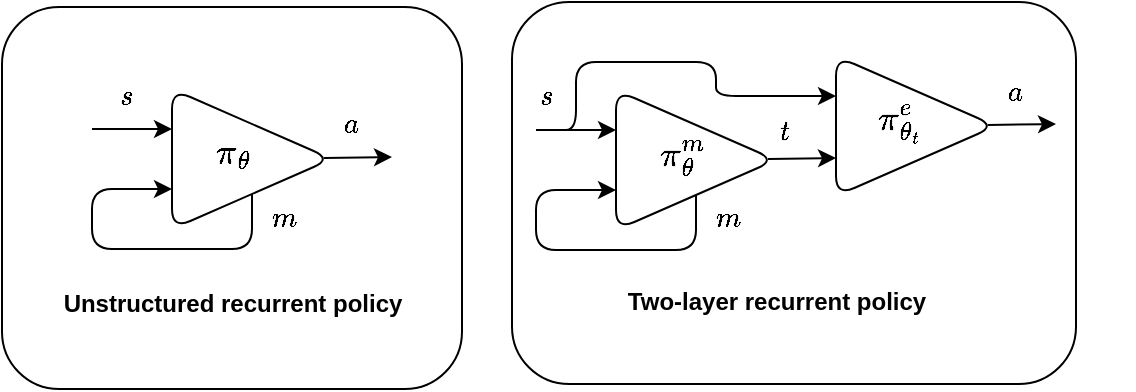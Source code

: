<mxfile version="12.2.9" type="device" pages="1"><diagram id="OFqrmYoHKasqao0uPeEz" name="Page-1"><mxGraphModel dx="1357" dy="898" grid="1" gridSize="10" guides="1" tooltips="1" connect="1" arrows="1" fold="1" page="1" pageScale="1" pageWidth="850" pageHeight="1100" math="1" shadow="0"><root><mxCell id="0"/><mxCell id="1" parent="0"/><mxCell id="70D0U9IlVLP0FPA6uYjG-4" value="" style="rounded=1;whiteSpace=wrap;html=1;" vertex="1" parent="1"><mxGeometry x="430" y="229" width="282" height="191" as="geometry"/></mxCell><mxCell id="70D0U9IlVLP0FPA6uYjG-3" value="" style="rounded=1;whiteSpace=wrap;html=1;" vertex="1" parent="1"><mxGeometry x="175" y="231.5" width="230" height="191" as="geometry"/></mxCell><mxCell id="zJ52F3oZXBLWQMyNChmm-1" value="" style="triangle;whiteSpace=wrap;html=1;rounded=1;" parent="1" vertex="1"><mxGeometry x="260" y="272.5" width="80" height="70" as="geometry"/></mxCell><mxCell id="zJ52F3oZXBLWQMyNChmm-2" value="&lt;font style=&quot;font-size: 15px&quot;&gt;`\pi_{\theta}`&lt;/font&gt;" style="text;html=1;resizable=0;points=[];autosize=1;align=left;verticalAlign=top;spacingTop=-4;" parent="1" vertex="1"><mxGeometry x="280" y="292.5" width="100" height="20" as="geometry"/></mxCell><mxCell id="zJ52F3oZXBLWQMyNChmm-3" value="" style="endArrow=classic;html=1;" parent="1" edge="1"><mxGeometry width="50" height="50" relative="1" as="geometry"><mxPoint x="220" y="292.5" as="sourcePoint"/><mxPoint x="260" y="292.5" as="targetPoint"/><Array as="points"/></mxGeometry></mxCell><mxCell id="zJ52F3oZXBLWQMyNChmm-4" value="" style="endArrow=classic;html=1;exitX=0.5;exitY=1;exitDx=0;exitDy=0;rounded=1;" parent="1" source="zJ52F3oZXBLWQMyNChmm-1" edge="1"><mxGeometry width="50" height="50" relative="1" as="geometry"><mxPoint x="290" y="362.5" as="sourcePoint"/><mxPoint x="260" y="322.5" as="targetPoint"/><Array as="points"><mxPoint x="300" y="352.5"/><mxPoint x="220" y="352.5"/><mxPoint x="220" y="322.5"/></Array></mxGeometry></mxCell><mxCell id="zJ52F3oZXBLWQMyNChmm-5" value="`s`" style="text;html=1;resizable=0;points=[];autosize=1;align=left;verticalAlign=top;spacingTop=-4;" parent="1" vertex="1"><mxGeometry x="232" y="266" width="30" height="20" as="geometry"/></mxCell><mxCell id="zJ52F3oZXBLWQMyNChmm-6" value="`a`" style="text;html=1;resizable=0;points=[];autosize=1;align=left;verticalAlign=top;spacingTop=-4;" parent="1" vertex="1"><mxGeometry x="344" y="280" width="30" height="20" as="geometry"/></mxCell><mxCell id="zJ52F3oZXBLWQMyNChmm-8" value="`m`" style="text;html=1;resizable=0;points=[];autosize=1;align=left;verticalAlign=top;spacingTop=-4;" parent="1" vertex="1"><mxGeometry x="308" y="326.5" width="30" height="20" as="geometry"/></mxCell><mxCell id="zJ52F3oZXBLWQMyNChmm-9" value="" style="endArrow=classic;html=1;" parent="1" edge="1"><mxGeometry width="50" height="50" relative="1" as="geometry"><mxPoint x="336" y="307" as="sourcePoint"/><mxPoint x="370" y="306.5" as="targetPoint"/><Array as="points"/></mxGeometry></mxCell><mxCell id="zJ52F3oZXBLWQMyNChmm-10" value="" style="triangle;whiteSpace=wrap;html=1;rounded=1;" parent="1" vertex="1"><mxGeometry x="592" y="256" width="80" height="70" as="geometry"/></mxCell><mxCell id="zJ52F3oZXBLWQMyNChmm-11" value="&lt;font style=&quot;font-size: 15px&quot;&gt;`\pi_{\theta_t}^e`&lt;/font&gt;" style="text;html=1;resizable=0;points=[];autosize=1;align=left;verticalAlign=top;spacingTop=-4;" parent="1" vertex="1"><mxGeometry x="611" y="276" width="130" height="20" as="geometry"/></mxCell><mxCell id="zJ52F3oZXBLWQMyNChmm-12" value="" style="endArrow=classic;html=1;" parent="1" edge="1"><mxGeometry width="50" height="50" relative="1" as="geometry"><mxPoint x="452" y="293" as="sourcePoint"/><mxPoint x="592" y="276" as="targetPoint"/><Array as="points"><mxPoint x="462" y="293"/><mxPoint x="462" y="259"/><mxPoint x="532" y="259"/><mxPoint x="532" y="276"/></Array></mxGeometry></mxCell><mxCell id="zJ52F3oZXBLWQMyNChmm-15" value="`a`" style="text;html=1;resizable=0;points=[];autosize=1;align=left;verticalAlign=top;spacingTop=-4;" parent="1" vertex="1"><mxGeometry x="676" y="263.5" width="30" height="20" as="geometry"/></mxCell><mxCell id="zJ52F3oZXBLWQMyNChmm-17" value="" style="endArrow=classic;html=1;" parent="1" edge="1"><mxGeometry width="50" height="50" relative="1" as="geometry"><mxPoint x="668" y="290.5" as="sourcePoint"/><mxPoint x="702" y="290.0" as="targetPoint"/><Array as="points"/></mxGeometry></mxCell><mxCell id="zJ52F3oZXBLWQMyNChmm-25" value="" style="triangle;whiteSpace=wrap;html=1;rounded=1;" parent="1" vertex="1"><mxGeometry x="482" y="273" width="80" height="70" as="geometry"/></mxCell><mxCell id="zJ52F3oZXBLWQMyNChmm-26" value="&lt;font style=&quot;font-size: 15px&quot;&gt;`\pi_{\theta}^{m}&lt;br&gt;`&lt;/font&gt;" style="text;html=1;resizable=0;points=[];autosize=1;align=left;verticalAlign=top;spacingTop=-4;" parent="1" vertex="1"><mxGeometry x="502" y="293.5" width="120" height="30" as="geometry"/></mxCell><mxCell id="zJ52F3oZXBLWQMyNChmm-27" value="" style="endArrow=classic;html=1;" parent="1" edge="1"><mxGeometry width="50" height="50" relative="1" as="geometry"><mxPoint x="442.0" y="293.0" as="sourcePoint"/><mxPoint x="482.0" y="293.0" as="targetPoint"/><Array as="points"/></mxGeometry></mxCell><mxCell id="zJ52F3oZXBLWQMyNChmm-28" value="" style="endArrow=classic;html=1;exitX=0.5;exitY=1;exitDx=0;exitDy=0;rounded=1;" parent="1" source="zJ52F3oZXBLWQMyNChmm-25" edge="1"><mxGeometry width="50" height="50" relative="1" as="geometry"><mxPoint x="512" y="363" as="sourcePoint"/><mxPoint x="482.0" y="323.0" as="targetPoint"/><Array as="points"><mxPoint x="522" y="353"/><mxPoint x="442" y="353"/><mxPoint x="442" y="323"/></Array></mxGeometry></mxCell><mxCell id="zJ52F3oZXBLWQMyNChmm-29" value="`t`" style="text;html=1;resizable=0;points=[];autosize=1;align=left;verticalAlign=top;spacingTop=-4;" parent="1" vertex="1"><mxGeometry x="562" y="283.5" width="30" height="20" as="geometry"/></mxCell><mxCell id="zJ52F3oZXBLWQMyNChmm-30" value="`m`" style="text;html=1;resizable=0;points=[];autosize=1;align=left;verticalAlign=top;spacingTop=-4;" parent="1" vertex="1"><mxGeometry x="530" y="327" width="30" height="20" as="geometry"/></mxCell><mxCell id="zJ52F3oZXBLWQMyNChmm-31" value="" style="endArrow=classic;html=1;" parent="1" edge="1"><mxGeometry width="50" height="50" relative="1" as="geometry"><mxPoint x="558" y="307.5" as="sourcePoint"/><mxPoint x="592.0" y="307.0" as="targetPoint"/><Array as="points"/></mxGeometry></mxCell><mxCell id="zJ52F3oZXBLWQMyNChmm-33" value="`s`" style="text;html=1;resizable=0;points=[];autosize=1;align=left;verticalAlign=top;spacingTop=-4;" parent="1" vertex="1"><mxGeometry x="442" y="266" width="30" height="20" as="geometry"/></mxCell><mxCell id="70D0U9IlVLP0FPA6uYjG-1" value="&lt;b&gt;Unstructured recurrent policy&lt;/b&gt;" style="text;html=1;align=center;verticalAlign=middle;resizable=0;points=[];;autosize=1;" vertex="1" parent="1"><mxGeometry x="200" y="370" width="180" height="20" as="geometry"/></mxCell><mxCell id="70D0U9IlVLP0FPA6uYjG-2" value="&lt;b&gt;Two-layer recurrent policy&lt;/b&gt;" style="text;html=1;align=center;verticalAlign=middle;resizable=0;points=[];;autosize=1;" vertex="1" parent="1"><mxGeometry x="482" y="369" width="160" height="20" as="geometry"/></mxCell></root></mxGraphModel></diagram></mxfile>